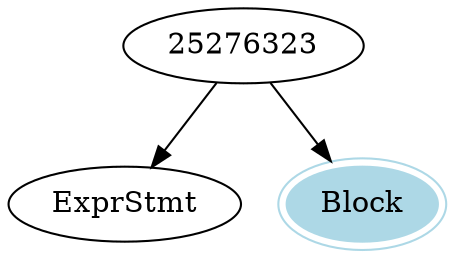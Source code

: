 digraph 25276323 {
	25276323 -> 16399041;
	25276323 -> 14642381;
	16399041 [label=ExprStmt];
	14642381 [label=Block,color=lightblue,peripheries=2,style=filled, color=lightblue];
}
